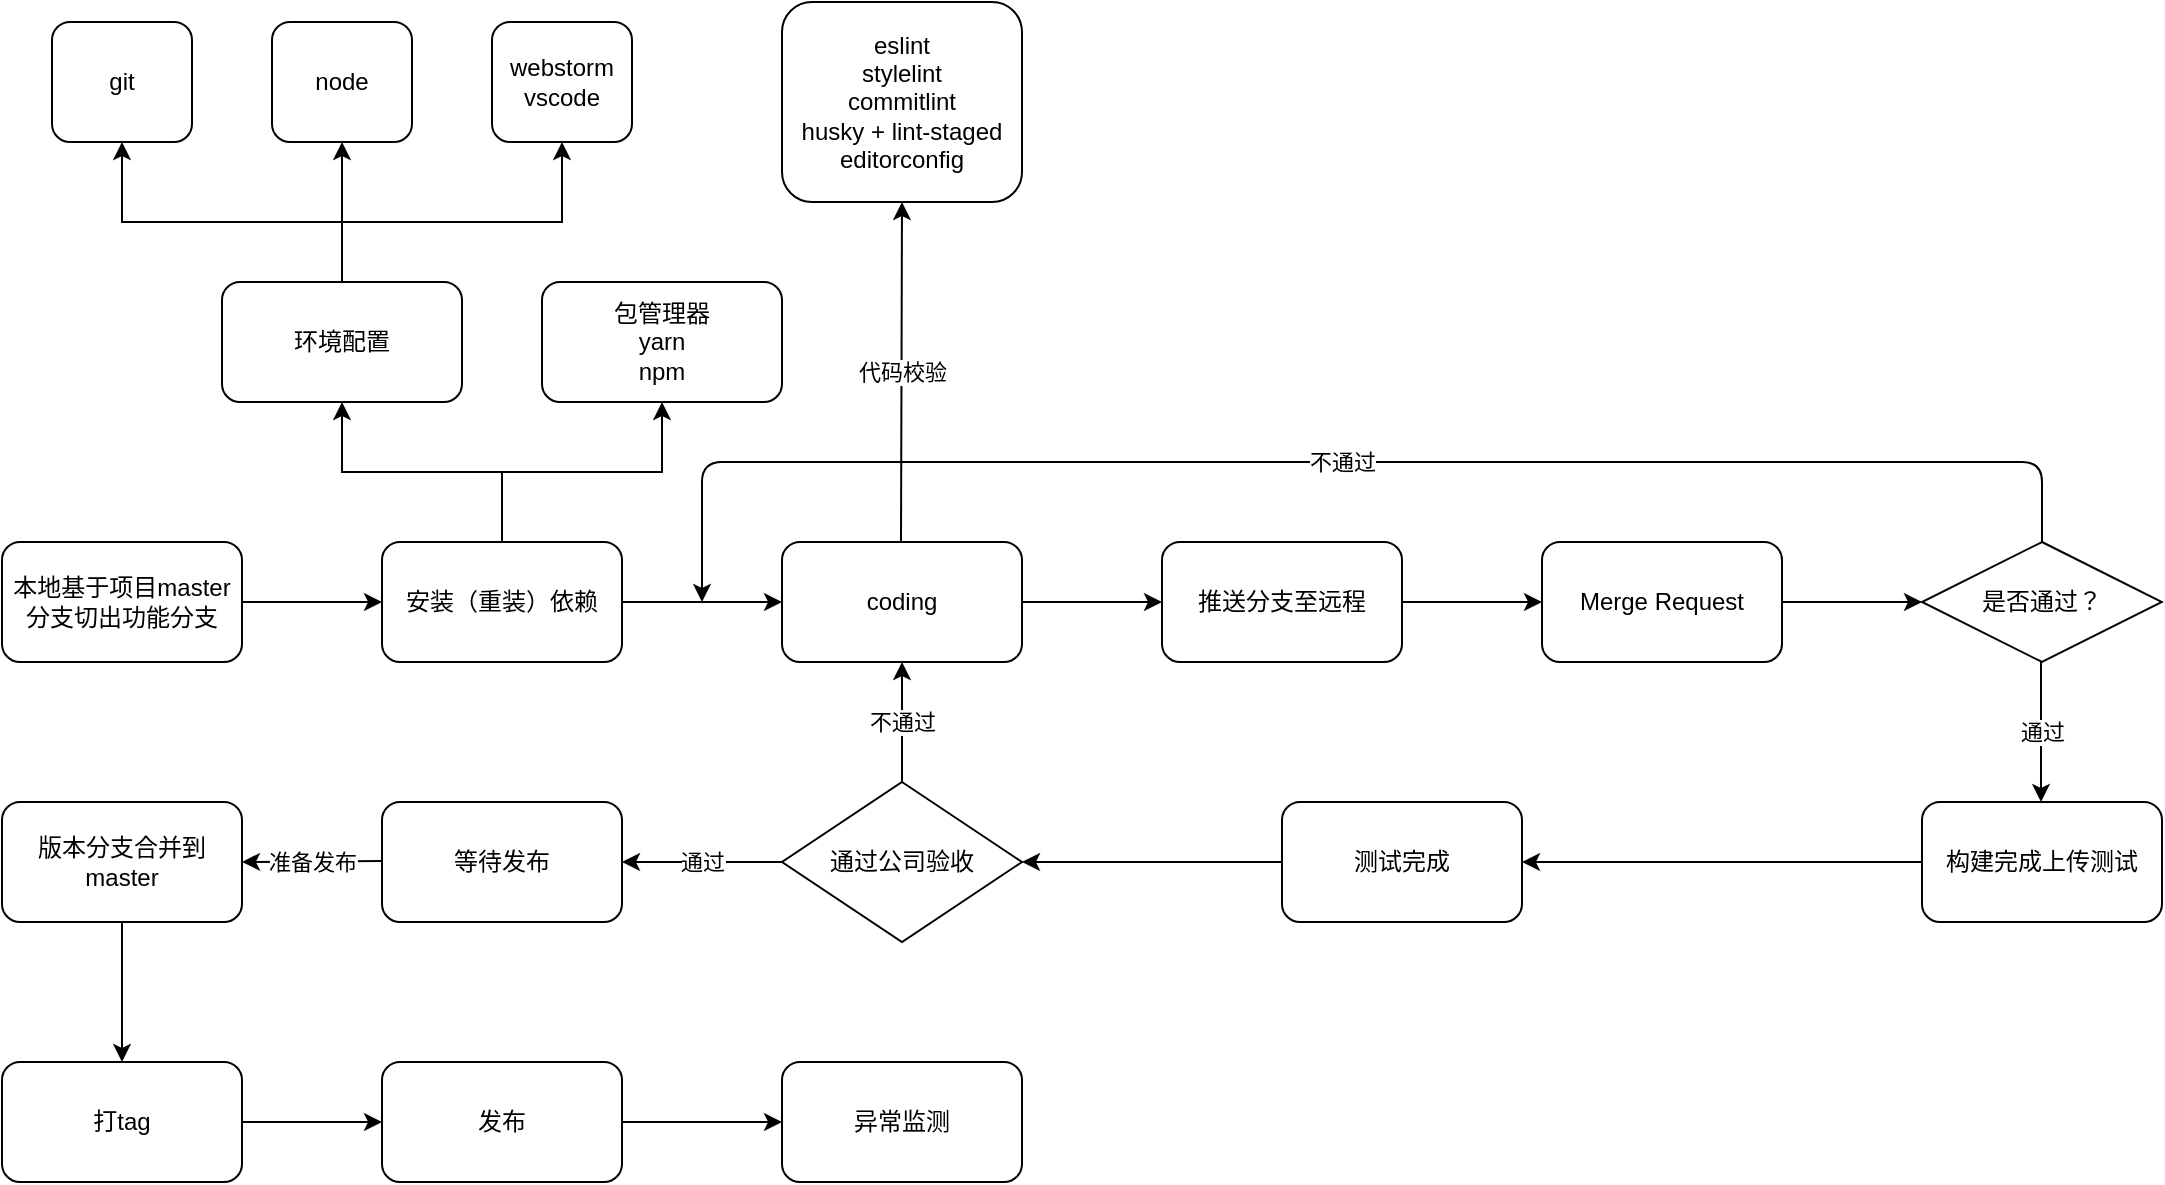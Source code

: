 <mxfile version="14.1.8" type="github">
  <diagram id="Rfuv2a1gPGIiB6yCnPwq" name="Page-1">
    <mxGraphModel dx="1259" dy="715" grid="1" gridSize="10" guides="1" tooltips="1" connect="1" arrows="1" fold="1" page="1" pageScale="1" pageWidth="1600" pageHeight="900" math="0" shadow="0">
      <root>
        <mxCell id="0" />
        <mxCell id="1" parent="0" />
        <mxCell id="sGVO1cvozx1r_BHt7J1Y-4" style="edgeStyle=orthogonalEdgeStyle;rounded=0;orthogonalLoop=1;jettySize=auto;html=1;" parent="1" source="sGVO1cvozx1r_BHt7J1Y-1" target="sGVO1cvozx1r_BHt7J1Y-3" edge="1">
          <mxGeometry relative="1" as="geometry" />
        </mxCell>
        <mxCell id="sGVO1cvozx1r_BHt7J1Y-1" value="本地基于项目master分支切出功能分支" style="rounded=1;whiteSpace=wrap;html=1;" parent="1" vertex="1">
          <mxGeometry x="30" y="380" width="120" height="60" as="geometry" />
        </mxCell>
        <mxCell id="sGVO1cvozx1r_BHt7J1Y-9" style="edgeStyle=orthogonalEdgeStyle;rounded=0;orthogonalLoop=1;jettySize=auto;html=1;entryX=0.5;entryY=1;entryDx=0;entryDy=0;" parent="1" source="sGVO1cvozx1r_BHt7J1Y-3" target="sGVO1cvozx1r_BHt7J1Y-7" edge="1">
          <mxGeometry relative="1" as="geometry" />
        </mxCell>
        <mxCell id="sGVO1cvozx1r_BHt7J1Y-24" style="edgeStyle=orthogonalEdgeStyle;rounded=0;orthogonalLoop=1;jettySize=auto;html=1;" parent="1" source="sGVO1cvozx1r_BHt7J1Y-3" target="sGVO1cvozx1r_BHt7J1Y-23" edge="1">
          <mxGeometry relative="1" as="geometry" />
        </mxCell>
        <mxCell id="sGVO1cvozx1r_BHt7J1Y-3" value="安装（重装）依赖" style="rounded=1;whiteSpace=wrap;html=1;" parent="1" vertex="1">
          <mxGeometry x="220" y="380" width="120" height="60" as="geometry" />
        </mxCell>
        <mxCell id="sGVO1cvozx1r_BHt7J1Y-16" style="edgeStyle=orthogonalEdgeStyle;rounded=0;orthogonalLoop=1;jettySize=auto;html=1;entryX=0.5;entryY=1;entryDx=0;entryDy=0;" parent="1" source="sGVO1cvozx1r_BHt7J1Y-7" target="sGVO1cvozx1r_BHt7J1Y-11" edge="1">
          <mxGeometry relative="1" as="geometry">
            <Array as="points">
              <mxPoint x="200" y="220" />
              <mxPoint x="90" y="220" />
            </Array>
          </mxGeometry>
        </mxCell>
        <mxCell id="sGVO1cvozx1r_BHt7J1Y-18" style="edgeStyle=orthogonalEdgeStyle;rounded=0;orthogonalLoop=1;jettySize=auto;html=1;entryX=0.5;entryY=1;entryDx=0;entryDy=0;" parent="1" source="sGVO1cvozx1r_BHt7J1Y-7" target="sGVO1cvozx1r_BHt7J1Y-12" edge="1">
          <mxGeometry relative="1" as="geometry" />
        </mxCell>
        <mxCell id="sGVO1cvozx1r_BHt7J1Y-19" style="edgeStyle=orthogonalEdgeStyle;rounded=0;orthogonalLoop=1;jettySize=auto;html=1;entryX=0.5;entryY=1;entryDx=0;entryDy=0;" parent="1" source="sGVO1cvozx1r_BHt7J1Y-7" target="sGVO1cvozx1r_BHt7J1Y-13" edge="1">
          <mxGeometry relative="1" as="geometry">
            <Array as="points">
              <mxPoint x="200" y="220" />
              <mxPoint x="310" y="220" />
            </Array>
          </mxGeometry>
        </mxCell>
        <mxCell id="sGVO1cvozx1r_BHt7J1Y-7" value="环境配置" style="rounded=1;whiteSpace=wrap;html=1;" parent="1" vertex="1">
          <mxGeometry x="140" y="250" width="120" height="60" as="geometry" />
        </mxCell>
        <mxCell id="sGVO1cvozx1r_BHt7J1Y-10" style="edgeStyle=orthogonalEdgeStyle;rounded=0;orthogonalLoop=1;jettySize=auto;html=1;exitX=0.5;exitY=0;exitDx=0;exitDy=0;" parent="1" source="sGVO1cvozx1r_BHt7J1Y-3" target="sGVO1cvozx1r_BHt7J1Y-8" edge="1">
          <mxGeometry relative="1" as="geometry" />
        </mxCell>
        <mxCell id="sGVO1cvozx1r_BHt7J1Y-8" value="包管理器&lt;br&gt;yarn&lt;br&gt;npm" style="rounded=1;whiteSpace=wrap;html=1;" parent="1" vertex="1">
          <mxGeometry x="300" y="250" width="120" height="60" as="geometry" />
        </mxCell>
        <mxCell id="sGVO1cvozx1r_BHt7J1Y-11" value="git" style="rounded=1;whiteSpace=wrap;html=1;" parent="1" vertex="1">
          <mxGeometry x="55" y="120" width="70" height="60" as="geometry" />
        </mxCell>
        <mxCell id="sGVO1cvozx1r_BHt7J1Y-12" value="node" style="rounded=1;whiteSpace=wrap;html=1;" parent="1" vertex="1">
          <mxGeometry x="165" y="120" width="70" height="60" as="geometry" />
        </mxCell>
        <mxCell id="sGVO1cvozx1r_BHt7J1Y-13" value="webstorm&lt;br&gt;vscode" style="rounded=1;whiteSpace=wrap;html=1;" parent="1" vertex="1">
          <mxGeometry x="275" y="120" width="70" height="60" as="geometry" />
        </mxCell>
        <mxCell id="sGVO1cvozx1r_BHt7J1Y-50" style="edgeStyle=orthogonalEdgeStyle;rounded=0;orthogonalLoop=1;jettySize=auto;html=1;" parent="1" source="sGVO1cvozx1r_BHt7J1Y-23" target="sGVO1cvozx1r_BHt7J1Y-49" edge="1">
          <mxGeometry relative="1" as="geometry" />
        </mxCell>
        <mxCell id="sGVO1cvozx1r_BHt7J1Y-23" value="coding" style="rounded=1;whiteSpace=wrap;html=1;" parent="1" vertex="1">
          <mxGeometry x="420" y="380" width="120" height="60" as="geometry" />
        </mxCell>
        <mxCell id="sGVO1cvozx1r_BHt7J1Y-46" value="" style="endArrow=classic;html=1;entryX=0.5;entryY=1;entryDx=0;entryDy=0;" parent="1" target="sGVO1cvozx1r_BHt7J1Y-48" edge="1">
          <mxGeometry relative="1" as="geometry">
            <mxPoint x="479.5" y="380" as="sourcePoint" />
            <mxPoint x="480" y="250" as="targetPoint" />
          </mxGeometry>
        </mxCell>
        <mxCell id="sGVO1cvozx1r_BHt7J1Y-47" value="代码校验" style="edgeLabel;resizable=0;html=1;align=center;verticalAlign=middle;" parent="sGVO1cvozx1r_BHt7J1Y-46" connectable="0" vertex="1">
          <mxGeometry relative="1" as="geometry" />
        </mxCell>
        <mxCell id="sGVO1cvozx1r_BHt7J1Y-48" value="eslint&lt;br&gt;stylelint&lt;br&gt;commitlint&lt;br&gt;husky + lint-staged&lt;br&gt;editorconfig" style="rounded=1;whiteSpace=wrap;html=1;" parent="1" vertex="1">
          <mxGeometry x="420" y="110" width="120" height="100" as="geometry" />
        </mxCell>
        <mxCell id="sGVO1cvozx1r_BHt7J1Y-52" style="edgeStyle=orthogonalEdgeStyle;rounded=0;orthogonalLoop=1;jettySize=auto;html=1;" parent="1" source="sGVO1cvozx1r_BHt7J1Y-49" target="sGVO1cvozx1r_BHt7J1Y-51" edge="1">
          <mxGeometry relative="1" as="geometry" />
        </mxCell>
        <mxCell id="sGVO1cvozx1r_BHt7J1Y-49" value="推送分支至远程" style="rounded=1;whiteSpace=wrap;html=1;" parent="1" vertex="1">
          <mxGeometry x="610" y="380" width="120" height="60" as="geometry" />
        </mxCell>
        <mxCell id="sGVO1cvozx1r_BHt7J1Y-51" value="Merge Request" style="rounded=1;whiteSpace=wrap;html=1;" parent="1" vertex="1">
          <mxGeometry x="800" y="380" width="120" height="60" as="geometry" />
        </mxCell>
        <mxCell id="sGVO1cvozx1r_BHt7J1Y-53" value="是否通过？" style="shape=rhombus;perimeter=rhombusPerimeter;whiteSpace=wrap;html=1;align=center;" parent="1" vertex="1">
          <mxGeometry x="990" y="380" width="120" height="60" as="geometry" />
        </mxCell>
        <mxCell id="sGVO1cvozx1r_BHt7J1Y-54" value="" style="endArrow=classic;html=1;entryX=0;entryY=0.5;entryDx=0;entryDy=0;" parent="1" target="sGVO1cvozx1r_BHt7J1Y-53" edge="1">
          <mxGeometry width="50" height="50" relative="1" as="geometry">
            <mxPoint x="920" y="410" as="sourcePoint" />
            <mxPoint x="970" y="360" as="targetPoint" />
          </mxGeometry>
        </mxCell>
        <mxCell id="sGVO1cvozx1r_BHt7J1Y-55" value="" style="endArrow=classic;html=1;" parent="1" edge="1">
          <mxGeometry relative="1" as="geometry">
            <mxPoint x="1049.5" y="440" as="sourcePoint" />
            <mxPoint x="1049.5" y="510" as="targetPoint" />
          </mxGeometry>
        </mxCell>
        <mxCell id="sGVO1cvozx1r_BHt7J1Y-56" value="通过" style="edgeLabel;resizable=0;html=1;align=center;verticalAlign=middle;" parent="sGVO1cvozx1r_BHt7J1Y-55" connectable="0" vertex="1">
          <mxGeometry relative="1" as="geometry" />
        </mxCell>
        <mxCell id="s07Qu8X1R3d9Md3HFzvv-2" style="edgeStyle=orthogonalEdgeStyle;rounded=0;orthogonalLoop=1;jettySize=auto;html=1;" edge="1" parent="1" source="s07Qu8X1R3d9Md3HFzvv-4" target="s07Qu8X1R3d9Md3HFzvv-3">
          <mxGeometry relative="1" as="geometry">
            <mxPoint x="890" y="540" as="targetPoint" />
          </mxGeometry>
        </mxCell>
        <mxCell id="s07Qu8X1R3d9Md3HFzvv-1" value="构建完成上传测试" style="rounded=1;whiteSpace=wrap;html=1;" vertex="1" parent="1">
          <mxGeometry x="990" y="510" width="120" height="60" as="geometry" />
        </mxCell>
        <mxCell id="s07Qu8X1R3d9Md3HFzvv-3" value="通过公司验收" style="rhombus;whiteSpace=wrap;html=1;" vertex="1" parent="1">
          <mxGeometry x="420" y="500" width="120" height="80" as="geometry" />
        </mxCell>
        <mxCell id="s07Qu8X1R3d9Md3HFzvv-4" value="测试完成" style="rounded=1;whiteSpace=wrap;html=1;" vertex="1" parent="1">
          <mxGeometry x="670" y="510" width="120" height="60" as="geometry" />
        </mxCell>
        <mxCell id="s07Qu8X1R3d9Md3HFzvv-5" style="edgeStyle=orthogonalEdgeStyle;rounded=0;orthogonalLoop=1;jettySize=auto;html=1;" edge="1" parent="1" source="s07Qu8X1R3d9Md3HFzvv-1" target="s07Qu8X1R3d9Md3HFzvv-4">
          <mxGeometry relative="1" as="geometry">
            <mxPoint x="780" y="540" as="targetPoint" />
            <mxPoint x="990" y="540" as="sourcePoint" />
          </mxGeometry>
        </mxCell>
        <mxCell id="s07Qu8X1R3d9Md3HFzvv-6" value="" style="endArrow=classic;html=1;entryX=0.5;entryY=1;entryDx=0;entryDy=0;" edge="1" parent="1" target="sGVO1cvozx1r_BHt7J1Y-23">
          <mxGeometry relative="1" as="geometry">
            <mxPoint x="480" y="500" as="sourcePoint" />
            <mxPoint x="580" y="500" as="targetPoint" />
          </mxGeometry>
        </mxCell>
        <mxCell id="s07Qu8X1R3d9Md3HFzvv-7" value="不通过" style="edgeLabel;resizable=0;html=1;align=center;verticalAlign=middle;" connectable="0" vertex="1" parent="s07Qu8X1R3d9Md3HFzvv-6">
          <mxGeometry relative="1" as="geometry" />
        </mxCell>
        <mxCell id="s07Qu8X1R3d9Md3HFzvv-9" value="等待发布" style="rounded=1;whiteSpace=wrap;html=1;" vertex="1" parent="1">
          <mxGeometry x="220" y="510" width="120" height="60" as="geometry" />
        </mxCell>
        <mxCell id="s07Qu8X1R3d9Md3HFzvv-10" value="" style="endArrow=classic;html=1;entryX=1;entryY=0.5;entryDx=0;entryDy=0;" edge="1" parent="1" target="s07Qu8X1R3d9Md3HFzvv-9">
          <mxGeometry relative="1" as="geometry">
            <mxPoint x="420" y="540" as="sourcePoint" />
            <mxPoint x="540" y="539.5" as="targetPoint" />
          </mxGeometry>
        </mxCell>
        <mxCell id="s07Qu8X1R3d9Md3HFzvv-11" value="通过" style="edgeLabel;resizable=0;html=1;align=center;verticalAlign=middle;" connectable="0" vertex="1" parent="s07Qu8X1R3d9Md3HFzvv-10">
          <mxGeometry relative="1" as="geometry" />
        </mxCell>
        <mxCell id="s07Qu8X1R3d9Md3HFzvv-18" style="edgeStyle=orthogonalEdgeStyle;rounded=0;orthogonalLoop=1;jettySize=auto;html=1;" edge="1" parent="1" source="s07Qu8X1R3d9Md3HFzvv-13" target="s07Qu8X1R3d9Md3HFzvv-17">
          <mxGeometry relative="1" as="geometry" />
        </mxCell>
        <mxCell id="s07Qu8X1R3d9Md3HFzvv-13" value="版本分支合并到master" style="rounded=1;whiteSpace=wrap;html=1;" vertex="1" parent="1">
          <mxGeometry x="30" y="510" width="120" height="60" as="geometry" />
        </mxCell>
        <mxCell id="s07Qu8X1R3d9Md3HFzvv-15" value="" style="endArrow=classic;html=1;entryX=1;entryY=0.5;entryDx=0;entryDy=0;" edge="1" parent="1" target="s07Qu8X1R3d9Md3HFzvv-13">
          <mxGeometry relative="1" as="geometry">
            <mxPoint x="220" y="539.5" as="sourcePoint" />
            <mxPoint x="320" y="539.5" as="targetPoint" />
          </mxGeometry>
        </mxCell>
        <mxCell id="s07Qu8X1R3d9Md3HFzvv-16" value="准备发布" style="edgeLabel;resizable=0;html=1;align=center;verticalAlign=middle;" connectable="0" vertex="1" parent="s07Qu8X1R3d9Md3HFzvv-15">
          <mxGeometry relative="1" as="geometry" />
        </mxCell>
        <mxCell id="s07Qu8X1R3d9Md3HFzvv-20" style="edgeStyle=orthogonalEdgeStyle;rounded=0;orthogonalLoop=1;jettySize=auto;html=1;" edge="1" parent="1" source="s07Qu8X1R3d9Md3HFzvv-17" target="s07Qu8X1R3d9Md3HFzvv-19">
          <mxGeometry relative="1" as="geometry" />
        </mxCell>
        <mxCell id="s07Qu8X1R3d9Md3HFzvv-17" value="打tag" style="rounded=1;whiteSpace=wrap;html=1;" vertex="1" parent="1">
          <mxGeometry x="30" y="640" width="120" height="60" as="geometry" />
        </mxCell>
        <mxCell id="s07Qu8X1R3d9Md3HFzvv-22" style="edgeStyle=orthogonalEdgeStyle;rounded=0;orthogonalLoop=1;jettySize=auto;html=1;" edge="1" parent="1" source="s07Qu8X1R3d9Md3HFzvv-19" target="s07Qu8X1R3d9Md3HFzvv-21">
          <mxGeometry relative="1" as="geometry" />
        </mxCell>
        <mxCell id="s07Qu8X1R3d9Md3HFzvv-19" value="发布" style="rounded=1;whiteSpace=wrap;html=1;" vertex="1" parent="1">
          <mxGeometry x="220" y="640" width="120" height="60" as="geometry" />
        </mxCell>
        <mxCell id="s07Qu8X1R3d9Md3HFzvv-21" value="异常监测" style="rounded=1;whiteSpace=wrap;html=1;" vertex="1" parent="1">
          <mxGeometry x="420" y="640" width="120" height="60" as="geometry" />
        </mxCell>
        <mxCell id="s07Qu8X1R3d9Md3HFzvv-23" value="" style="endArrow=classic;html=1;edgeStyle=orthogonalEdgeStyle;entryX=0.5;entryY=0;entryDx=0;entryDy=0;exitX=0.5;exitY=0;exitDx=0;exitDy=0;" edge="1" parent="1" source="sGVO1cvozx1r_BHt7J1Y-53">
          <mxGeometry relative="1" as="geometry">
            <mxPoint x="1060" y="341" as="sourcePoint" />
            <mxPoint x="380" y="410" as="targetPoint" />
            <Array as="points">
              <mxPoint x="1050" y="340" />
              <mxPoint x="380" y="340" />
            </Array>
          </mxGeometry>
        </mxCell>
        <mxCell id="s07Qu8X1R3d9Md3HFzvv-24" value="不通过" style="edgeLabel;resizable=0;html=1;align=center;verticalAlign=middle;" connectable="0" vertex="1" parent="s07Qu8X1R3d9Md3HFzvv-23">
          <mxGeometry relative="1" as="geometry" />
        </mxCell>
      </root>
    </mxGraphModel>
  </diagram>
</mxfile>
